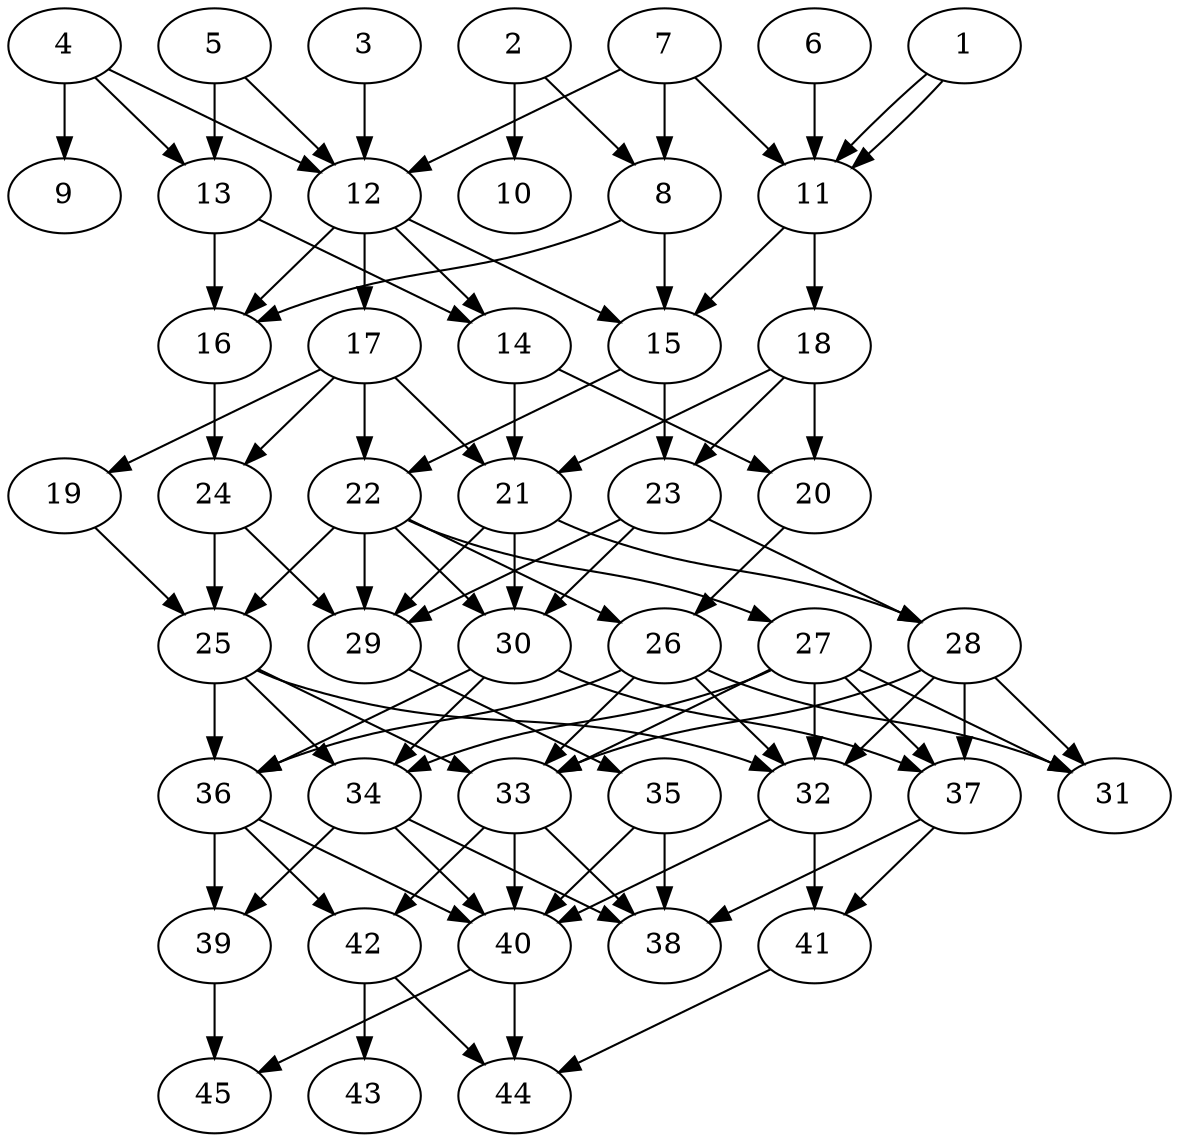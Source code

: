 // DAG automatically generated by daggen at Thu Oct  3 14:07:24 2019
// ./daggen --dot -n 45 --ccr 0.3 --fat 0.5 --regular 0.7 --density 0.6 --mindata 5242880 --maxdata 52428800 
digraph G {
  1 [size="106656427", alpha="0.19", expect_size="31996928"] 
  1 -> 11 [size ="31996928"]
  1 -> 11 [size ="31996928"]
  2 [size="73543680", alpha="0.10", expect_size="22063104"] 
  2 -> 8 [size ="22063104"]
  2 -> 10 [size ="22063104"]
  3 [size="17756160", alpha="0.02", expect_size="5326848"] 
  3 -> 12 [size ="5326848"]
  4 [size="138431147", alpha="0.16", expect_size="41529344"] 
  4 -> 9 [size ="41529344"]
  4 -> 12 [size ="41529344"]
  4 -> 13 [size ="41529344"]
  5 [size="76533760", alpha="0.10", expect_size="22960128"] 
  5 -> 12 [size ="22960128"]
  5 -> 13 [size ="22960128"]
  6 [size="124627627", alpha="0.02", expect_size="37388288"] 
  6 -> 11 [size ="37388288"]
  7 [size="31914667", alpha="0.06", expect_size="9574400"] 
  7 -> 8 [size ="9574400"]
  7 -> 11 [size ="9574400"]
  7 -> 12 [size ="9574400"]
  8 [size="119186773", alpha="0.06", expect_size="35756032"] 
  8 -> 15 [size ="35756032"]
  8 -> 16 [size ="35756032"]
  9 [size="46646613", alpha="0.01", expect_size="13993984"] 
  10 [size="153647787", alpha="0.07", expect_size="46094336"] 
  11 [size="54043307", alpha="0.20", expect_size="16212992"] 
  11 -> 15 [size ="16212992"]
  11 -> 18 [size ="16212992"]
  12 [size="49759573", alpha="0.05", expect_size="14927872"] 
  12 -> 14 [size ="14927872"]
  12 -> 15 [size ="14927872"]
  12 -> 16 [size ="14927872"]
  12 -> 17 [size ="14927872"]
  13 [size="126347947", alpha="0.09", expect_size="37904384"] 
  13 -> 14 [size ="37904384"]
  13 -> 16 [size ="37904384"]
  14 [size="141103787", alpha="0.19", expect_size="42331136"] 
  14 -> 20 [size ="42331136"]
  14 -> 21 [size ="42331136"]
  15 [size="110230187", alpha="0.19", expect_size="33069056"] 
  15 -> 22 [size ="33069056"]
  15 -> 23 [size ="33069056"]
  16 [size="33730560", alpha="0.08", expect_size="10119168"] 
  16 -> 24 [size ="10119168"]
  17 [size="51896320", alpha="0.15", expect_size="15568896"] 
  17 -> 19 [size ="15568896"]
  17 -> 21 [size ="15568896"]
  17 -> 22 [size ="15568896"]
  17 -> 24 [size ="15568896"]
  18 [size="101024427", alpha="0.10", expect_size="30307328"] 
  18 -> 20 [size ="30307328"]
  18 -> 21 [size ="30307328"]
  18 -> 23 [size ="30307328"]
  19 [size="148578987", alpha="0.14", expect_size="44573696"] 
  19 -> 25 [size ="44573696"]
  20 [size="157986133", alpha="0.17", expect_size="47395840"] 
  20 -> 26 [size ="47395840"]
  21 [size="52111360", alpha="0.12", expect_size="15633408"] 
  21 -> 28 [size ="15633408"]
  21 -> 29 [size ="15633408"]
  21 -> 30 [size ="15633408"]
  22 [size="50537813", alpha="0.13", expect_size="15161344"] 
  22 -> 25 [size ="15161344"]
  22 -> 26 [size ="15161344"]
  22 -> 27 [size ="15161344"]
  22 -> 29 [size ="15161344"]
  22 -> 30 [size ="15161344"]
  23 [size="86920533", alpha="0.14", expect_size="26076160"] 
  23 -> 28 [size ="26076160"]
  23 -> 29 [size ="26076160"]
  23 -> 30 [size ="26076160"]
  24 [size="154460160", alpha="0.11", expect_size="46338048"] 
  24 -> 25 [size ="46338048"]
  24 -> 29 [size ="46338048"]
  25 [size="150220800", alpha="0.16", expect_size="45066240"] 
  25 -> 32 [size ="45066240"]
  25 -> 33 [size ="45066240"]
  25 -> 34 [size ="45066240"]
  25 -> 36 [size ="45066240"]
  26 [size="141410987", alpha="0.14", expect_size="42423296"] 
  26 -> 31 [size ="42423296"]
  26 -> 32 [size ="42423296"]
  26 -> 33 [size ="42423296"]
  26 -> 36 [size ="42423296"]
  27 [size="44168533", alpha="0.14", expect_size="13250560"] 
  27 -> 31 [size ="13250560"]
  27 -> 32 [size ="13250560"]
  27 -> 33 [size ="13250560"]
  27 -> 34 [size ="13250560"]
  27 -> 37 [size ="13250560"]
  28 [size="160945493", alpha="0.06", expect_size="48283648"] 
  28 -> 31 [size ="48283648"]
  28 -> 32 [size ="48283648"]
  28 -> 33 [size ="48283648"]
  28 -> 37 [size ="48283648"]
  29 [size="85350400", alpha="0.03", expect_size="25605120"] 
  29 -> 35 [size ="25605120"]
  30 [size="40103253", alpha="0.17", expect_size="12030976"] 
  30 -> 34 [size ="12030976"]
  30 -> 36 [size ="12030976"]
  30 -> 37 [size ="12030976"]
  31 [size="18278400", alpha="0.15", expect_size="5483520"] 
  32 [size="109056000", alpha="0.18", expect_size="32716800"] 
  32 -> 40 [size ="32716800"]
  32 -> 41 [size ="32716800"]
  33 [size="53934080", alpha="0.14", expect_size="16180224"] 
  33 -> 38 [size ="16180224"]
  33 -> 40 [size ="16180224"]
  33 -> 42 [size ="16180224"]
  34 [size="167761920", alpha="0.06", expect_size="50328576"] 
  34 -> 38 [size ="50328576"]
  34 -> 39 [size ="50328576"]
  34 -> 40 [size ="50328576"]
  35 [size="99642027", alpha="0.10", expect_size="29892608"] 
  35 -> 38 [size ="29892608"]
  35 -> 40 [size ="29892608"]
  36 [size="65918293", alpha="0.16", expect_size="19775488"] 
  36 -> 39 [size ="19775488"]
  36 -> 40 [size ="19775488"]
  36 -> 42 [size ="19775488"]
  37 [size="173745493", alpha="0.06", expect_size="52123648"] 
  37 -> 38 [size ="52123648"]
  37 -> 41 [size ="52123648"]
  38 [size="122992640", alpha="0.07", expect_size="36897792"] 
  39 [size="172656640", alpha="0.05", expect_size="51796992"] 
  39 -> 45 [size ="51796992"]
  40 [size="37331627", alpha="0.00", expect_size="11199488"] 
  40 -> 44 [size ="11199488"]
  40 -> 45 [size ="11199488"]
  41 [size="167768747", alpha="0.00", expect_size="50330624"] 
  41 -> 44 [size ="50330624"]
  42 [size="128669013", alpha="0.04", expect_size="38600704"] 
  42 -> 43 [size ="38600704"]
  42 -> 44 [size ="38600704"]
  43 [size="109612373", alpha="0.17", expect_size="32883712"] 
  44 [size="62177280", alpha="0.08", expect_size="18653184"] 
  45 [size="109998080", alpha="0.15", expect_size="32999424"] 
}
